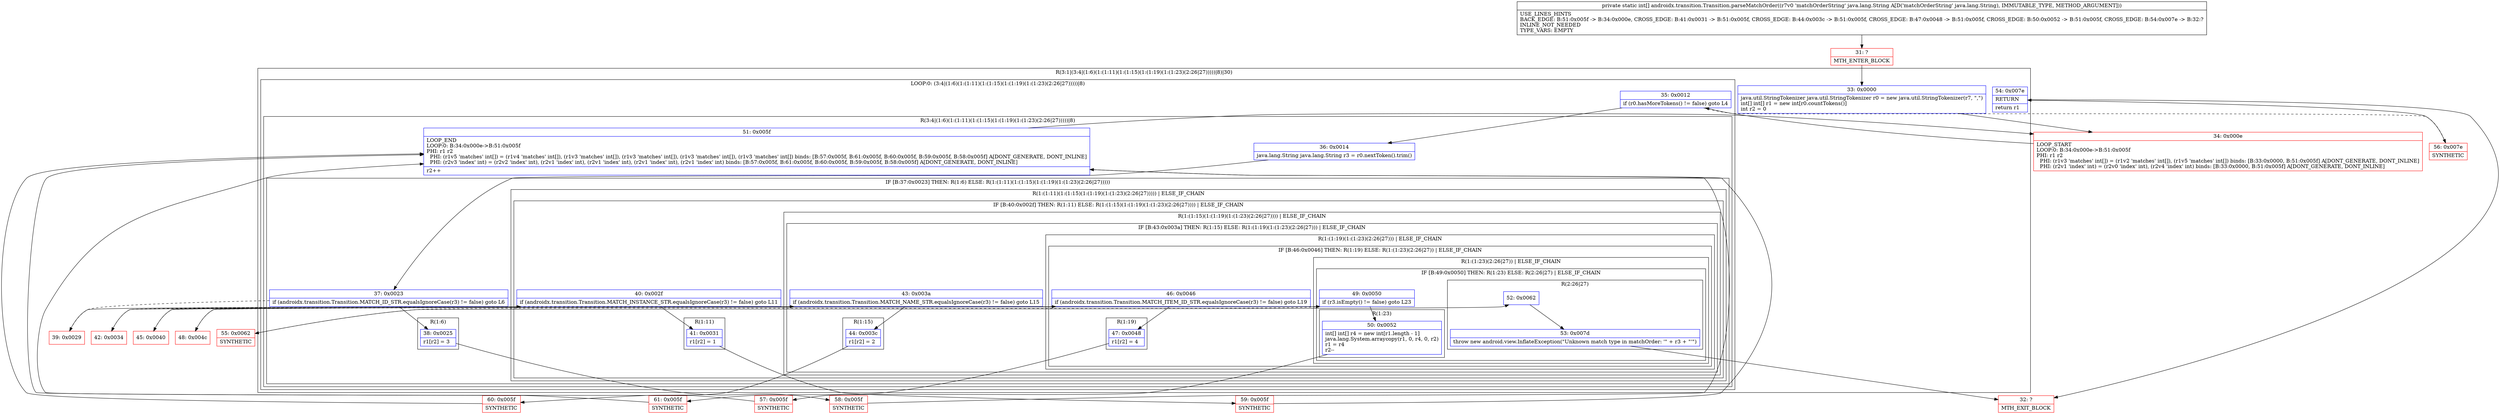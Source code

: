 digraph "CFG forandroidx.transition.Transition.parseMatchOrder(Ljava\/lang\/String;)[I" {
subgraph cluster_Region_588222702 {
label = "R(3:1|(3:4|(1:6)(1:(1:11)(1:(1:15)(1:(1:19)(1:(1:23)(2:26|27)))))|8)|30)";
node [shape=record,color=blue];
Node_33 [shape=record,label="{33\:\ 0x0000|java.util.StringTokenizer java.util.StringTokenizer r0 = new java.util.StringTokenizer(r7, \",\")\lint[] int[] r1 = new int[r0.countTokens()]\lint r2 = 0\l}"];
subgraph cluster_LoopRegion_273615586 {
label = "LOOP:0: (3:4|(1:6)(1:(1:11)(1:(1:15)(1:(1:19)(1:(1:23)(2:26|27)))))|8)";
node [shape=record,color=blue];
Node_35 [shape=record,label="{35\:\ 0x0012|if (r0.hasMoreTokens() != false) goto L4\l}"];
subgraph cluster_Region_1033556149 {
label = "R(3:4|(1:6)(1:(1:11)(1:(1:15)(1:(1:19)(1:(1:23)(2:26|27)))))|8)";
node [shape=record,color=blue];
Node_36 [shape=record,label="{36\:\ 0x0014|java.lang.String java.lang.String r3 = r0.nextToken().trim()\l}"];
subgraph cluster_IfRegion_1157897982 {
label = "IF [B:37:0x0023] THEN: R(1:6) ELSE: R(1:(1:11)(1:(1:15)(1:(1:19)(1:(1:23)(2:26|27)))))";
node [shape=record,color=blue];
Node_37 [shape=record,label="{37\:\ 0x0023|if (androidx.transition.Transition.MATCH_ID_STR.equalsIgnoreCase(r3) != false) goto L6\l}"];
subgraph cluster_Region_579753376 {
label = "R(1:6)";
node [shape=record,color=blue];
Node_38 [shape=record,label="{38\:\ 0x0025|r1[r2] = 3\l}"];
}
subgraph cluster_Region_2032152213 {
label = "R(1:(1:11)(1:(1:15)(1:(1:19)(1:(1:23)(2:26|27))))) | ELSE_IF_CHAIN\l";
node [shape=record,color=blue];
subgraph cluster_IfRegion_2111470428 {
label = "IF [B:40:0x002f] THEN: R(1:11) ELSE: R(1:(1:15)(1:(1:19)(1:(1:23)(2:26|27)))) | ELSE_IF_CHAIN\l";
node [shape=record,color=blue];
Node_40 [shape=record,label="{40\:\ 0x002f|if (androidx.transition.Transition.MATCH_INSTANCE_STR.equalsIgnoreCase(r3) != false) goto L11\l}"];
subgraph cluster_Region_1249788681 {
label = "R(1:11)";
node [shape=record,color=blue];
Node_41 [shape=record,label="{41\:\ 0x0031|r1[r2] = 1\l}"];
}
subgraph cluster_Region_718464101 {
label = "R(1:(1:15)(1:(1:19)(1:(1:23)(2:26|27)))) | ELSE_IF_CHAIN\l";
node [shape=record,color=blue];
subgraph cluster_IfRegion_231536409 {
label = "IF [B:43:0x003a] THEN: R(1:15) ELSE: R(1:(1:19)(1:(1:23)(2:26|27))) | ELSE_IF_CHAIN\l";
node [shape=record,color=blue];
Node_43 [shape=record,label="{43\:\ 0x003a|if (androidx.transition.Transition.MATCH_NAME_STR.equalsIgnoreCase(r3) != false) goto L15\l}"];
subgraph cluster_Region_562703755 {
label = "R(1:15)";
node [shape=record,color=blue];
Node_44 [shape=record,label="{44\:\ 0x003c|r1[r2] = 2\l}"];
}
subgraph cluster_Region_1290737855 {
label = "R(1:(1:19)(1:(1:23)(2:26|27))) | ELSE_IF_CHAIN\l";
node [shape=record,color=blue];
subgraph cluster_IfRegion_599787207 {
label = "IF [B:46:0x0046] THEN: R(1:19) ELSE: R(1:(1:23)(2:26|27)) | ELSE_IF_CHAIN\l";
node [shape=record,color=blue];
Node_46 [shape=record,label="{46\:\ 0x0046|if (androidx.transition.Transition.MATCH_ITEM_ID_STR.equalsIgnoreCase(r3) != false) goto L19\l}"];
subgraph cluster_Region_368540341 {
label = "R(1:19)";
node [shape=record,color=blue];
Node_47 [shape=record,label="{47\:\ 0x0048|r1[r2] = 4\l}"];
}
subgraph cluster_Region_466548094 {
label = "R(1:(1:23)(2:26|27)) | ELSE_IF_CHAIN\l";
node [shape=record,color=blue];
subgraph cluster_IfRegion_1180049327 {
label = "IF [B:49:0x0050] THEN: R(1:23) ELSE: R(2:26|27) | ELSE_IF_CHAIN\l";
node [shape=record,color=blue];
Node_49 [shape=record,label="{49\:\ 0x0050|if (r3.isEmpty() != false) goto L23\l}"];
subgraph cluster_Region_2102993413 {
label = "R(1:23)";
node [shape=record,color=blue];
Node_50 [shape=record,label="{50\:\ 0x0052|int[] int[] r4 = new int[r1.length \- 1]\ljava.lang.System.arraycopy(r1, 0, r4, 0, r2)\lr1 = r4\lr2\-\-\l}"];
}
subgraph cluster_Region_1752730786 {
label = "R(2:26|27)";
node [shape=record,color=blue];
Node_52 [shape=record,label="{52\:\ 0x0062}"];
Node_53 [shape=record,label="{53\:\ 0x007d|throw new android.view.InflateException(\"Unknown match type in matchOrder: '\" + r3 + \"'\")\l}"];
}
}
}
}
}
}
}
}
}
}
Node_51 [shape=record,label="{51\:\ 0x005f|LOOP_END\lLOOP:0: B:34:0x000e\-\>B:51:0x005f\lPHI: r1 r2 \l  PHI: (r1v5 'matches' int[]) = (r1v4 'matches' int[]), (r1v3 'matches' int[]), (r1v3 'matches' int[]), (r1v3 'matches' int[]), (r1v3 'matches' int[]) binds: [B:57:0x005f, B:61:0x005f, B:60:0x005f, B:59:0x005f, B:58:0x005f] A[DONT_GENERATE, DONT_INLINE]\l  PHI: (r2v3 'index' int) = (r2v2 'index' int), (r2v1 'index' int), (r2v1 'index' int), (r2v1 'index' int), (r2v1 'index' int) binds: [B:57:0x005f, B:61:0x005f, B:60:0x005f, B:59:0x005f, B:58:0x005f] A[DONT_GENERATE, DONT_INLINE]\l|r2++\l}"];
}
}
Node_54 [shape=record,label="{54\:\ 0x007e|RETURN\l|return r1\l}"];
}
Node_31 [shape=record,color=red,label="{31\:\ ?|MTH_ENTER_BLOCK\l}"];
Node_34 [shape=record,color=red,label="{34\:\ 0x000e|LOOP_START\lLOOP:0: B:34:0x000e\-\>B:51:0x005f\lPHI: r1 r2 \l  PHI: (r1v3 'matches' int[]) = (r1v2 'matches' int[]), (r1v5 'matches' int[]) binds: [B:33:0x0000, B:51:0x005f] A[DONT_GENERATE, DONT_INLINE]\l  PHI: (r2v1 'index' int) = (r2v0 'index' int), (r2v4 'index' int) binds: [B:33:0x0000, B:51:0x005f] A[DONT_GENERATE, DONT_INLINE]\l}"];
Node_58 [shape=record,color=red,label="{58\:\ 0x005f|SYNTHETIC\l}"];
Node_39 [shape=record,color=red,label="{39\:\ 0x0029}"];
Node_59 [shape=record,color=red,label="{59\:\ 0x005f|SYNTHETIC\l}"];
Node_42 [shape=record,color=red,label="{42\:\ 0x0034}"];
Node_60 [shape=record,color=red,label="{60\:\ 0x005f|SYNTHETIC\l}"];
Node_45 [shape=record,color=red,label="{45\:\ 0x0040}"];
Node_61 [shape=record,color=red,label="{61\:\ 0x005f|SYNTHETIC\l}"];
Node_48 [shape=record,color=red,label="{48\:\ 0x004c}"];
Node_57 [shape=record,color=red,label="{57\:\ 0x005f|SYNTHETIC\l}"];
Node_55 [shape=record,color=red,label="{55\:\ 0x0062|SYNTHETIC\l}"];
Node_32 [shape=record,color=red,label="{32\:\ ?|MTH_EXIT_BLOCK\l}"];
Node_56 [shape=record,color=red,label="{56\:\ 0x007e|SYNTHETIC\l}"];
MethodNode[shape=record,label="{private static int[] androidx.transition.Transition.parseMatchOrder((r7v0 'matchOrderString' java.lang.String A[D('matchOrderString' java.lang.String), IMMUTABLE_TYPE, METHOD_ARGUMENT]))  | USE_LINES_HINTS\lBACK_EDGE: B:51:0x005f \-\> B:34:0x000e, CROSS_EDGE: B:41:0x0031 \-\> B:51:0x005f, CROSS_EDGE: B:44:0x003c \-\> B:51:0x005f, CROSS_EDGE: B:47:0x0048 \-\> B:51:0x005f, CROSS_EDGE: B:50:0x0052 \-\> B:51:0x005f, CROSS_EDGE: B:54:0x007e \-\> B:32:?\lINLINE_NOT_NEEDED\lTYPE_VARS: EMPTY\l}"];
MethodNode -> Node_31;Node_33 -> Node_34;
Node_35 -> Node_36;
Node_35 -> Node_56[style=dashed];
Node_36 -> Node_37;
Node_37 -> Node_38;
Node_37 -> Node_39[style=dashed];
Node_38 -> Node_58;
Node_40 -> Node_41;
Node_40 -> Node_42[style=dashed];
Node_41 -> Node_59;
Node_43 -> Node_44;
Node_43 -> Node_45[style=dashed];
Node_44 -> Node_60;
Node_46 -> Node_47;
Node_46 -> Node_48[style=dashed];
Node_47 -> Node_61;
Node_49 -> Node_50;
Node_49 -> Node_55[style=dashed];
Node_50 -> Node_57;
Node_52 -> Node_53;
Node_53 -> Node_32;
Node_51 -> Node_34;
Node_54 -> Node_32;
Node_31 -> Node_33;
Node_34 -> Node_35;
Node_58 -> Node_51;
Node_39 -> Node_40;
Node_59 -> Node_51;
Node_42 -> Node_43;
Node_60 -> Node_51;
Node_45 -> Node_46;
Node_61 -> Node_51;
Node_48 -> Node_49;
Node_57 -> Node_51;
Node_55 -> Node_52;
Node_56 -> Node_54;
}

